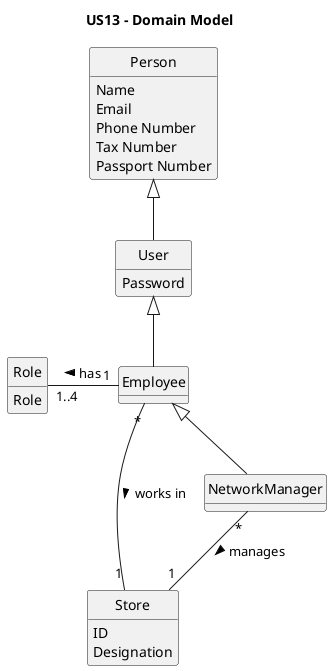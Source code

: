 @startuml

title US13 - Domain Model

skinparam groupInheritance 2
skinparam monochrome true
skinparam packageStyle rectangle
skinparam shadowing false
skinparam classAttributeIconSize 0
hide circle
hide methods

class NetworkManager {

}

class User {
    Password
}

class Person {
    Name
    Email
    Phone Number
    Tax Number
    Passport Number
}

class Employee {

}

class Store {
    ID
    Designation
}

class Role {
    Role
}

Person <|-- User
User <|-- Employee
Employee <|-- NetworkManager

Employee "*" -left- "1" Store : works in >
NetworkManager "*" -- "1" Store : manages >
Employee "1" -left- "1..4" Role : has >

@enduml
